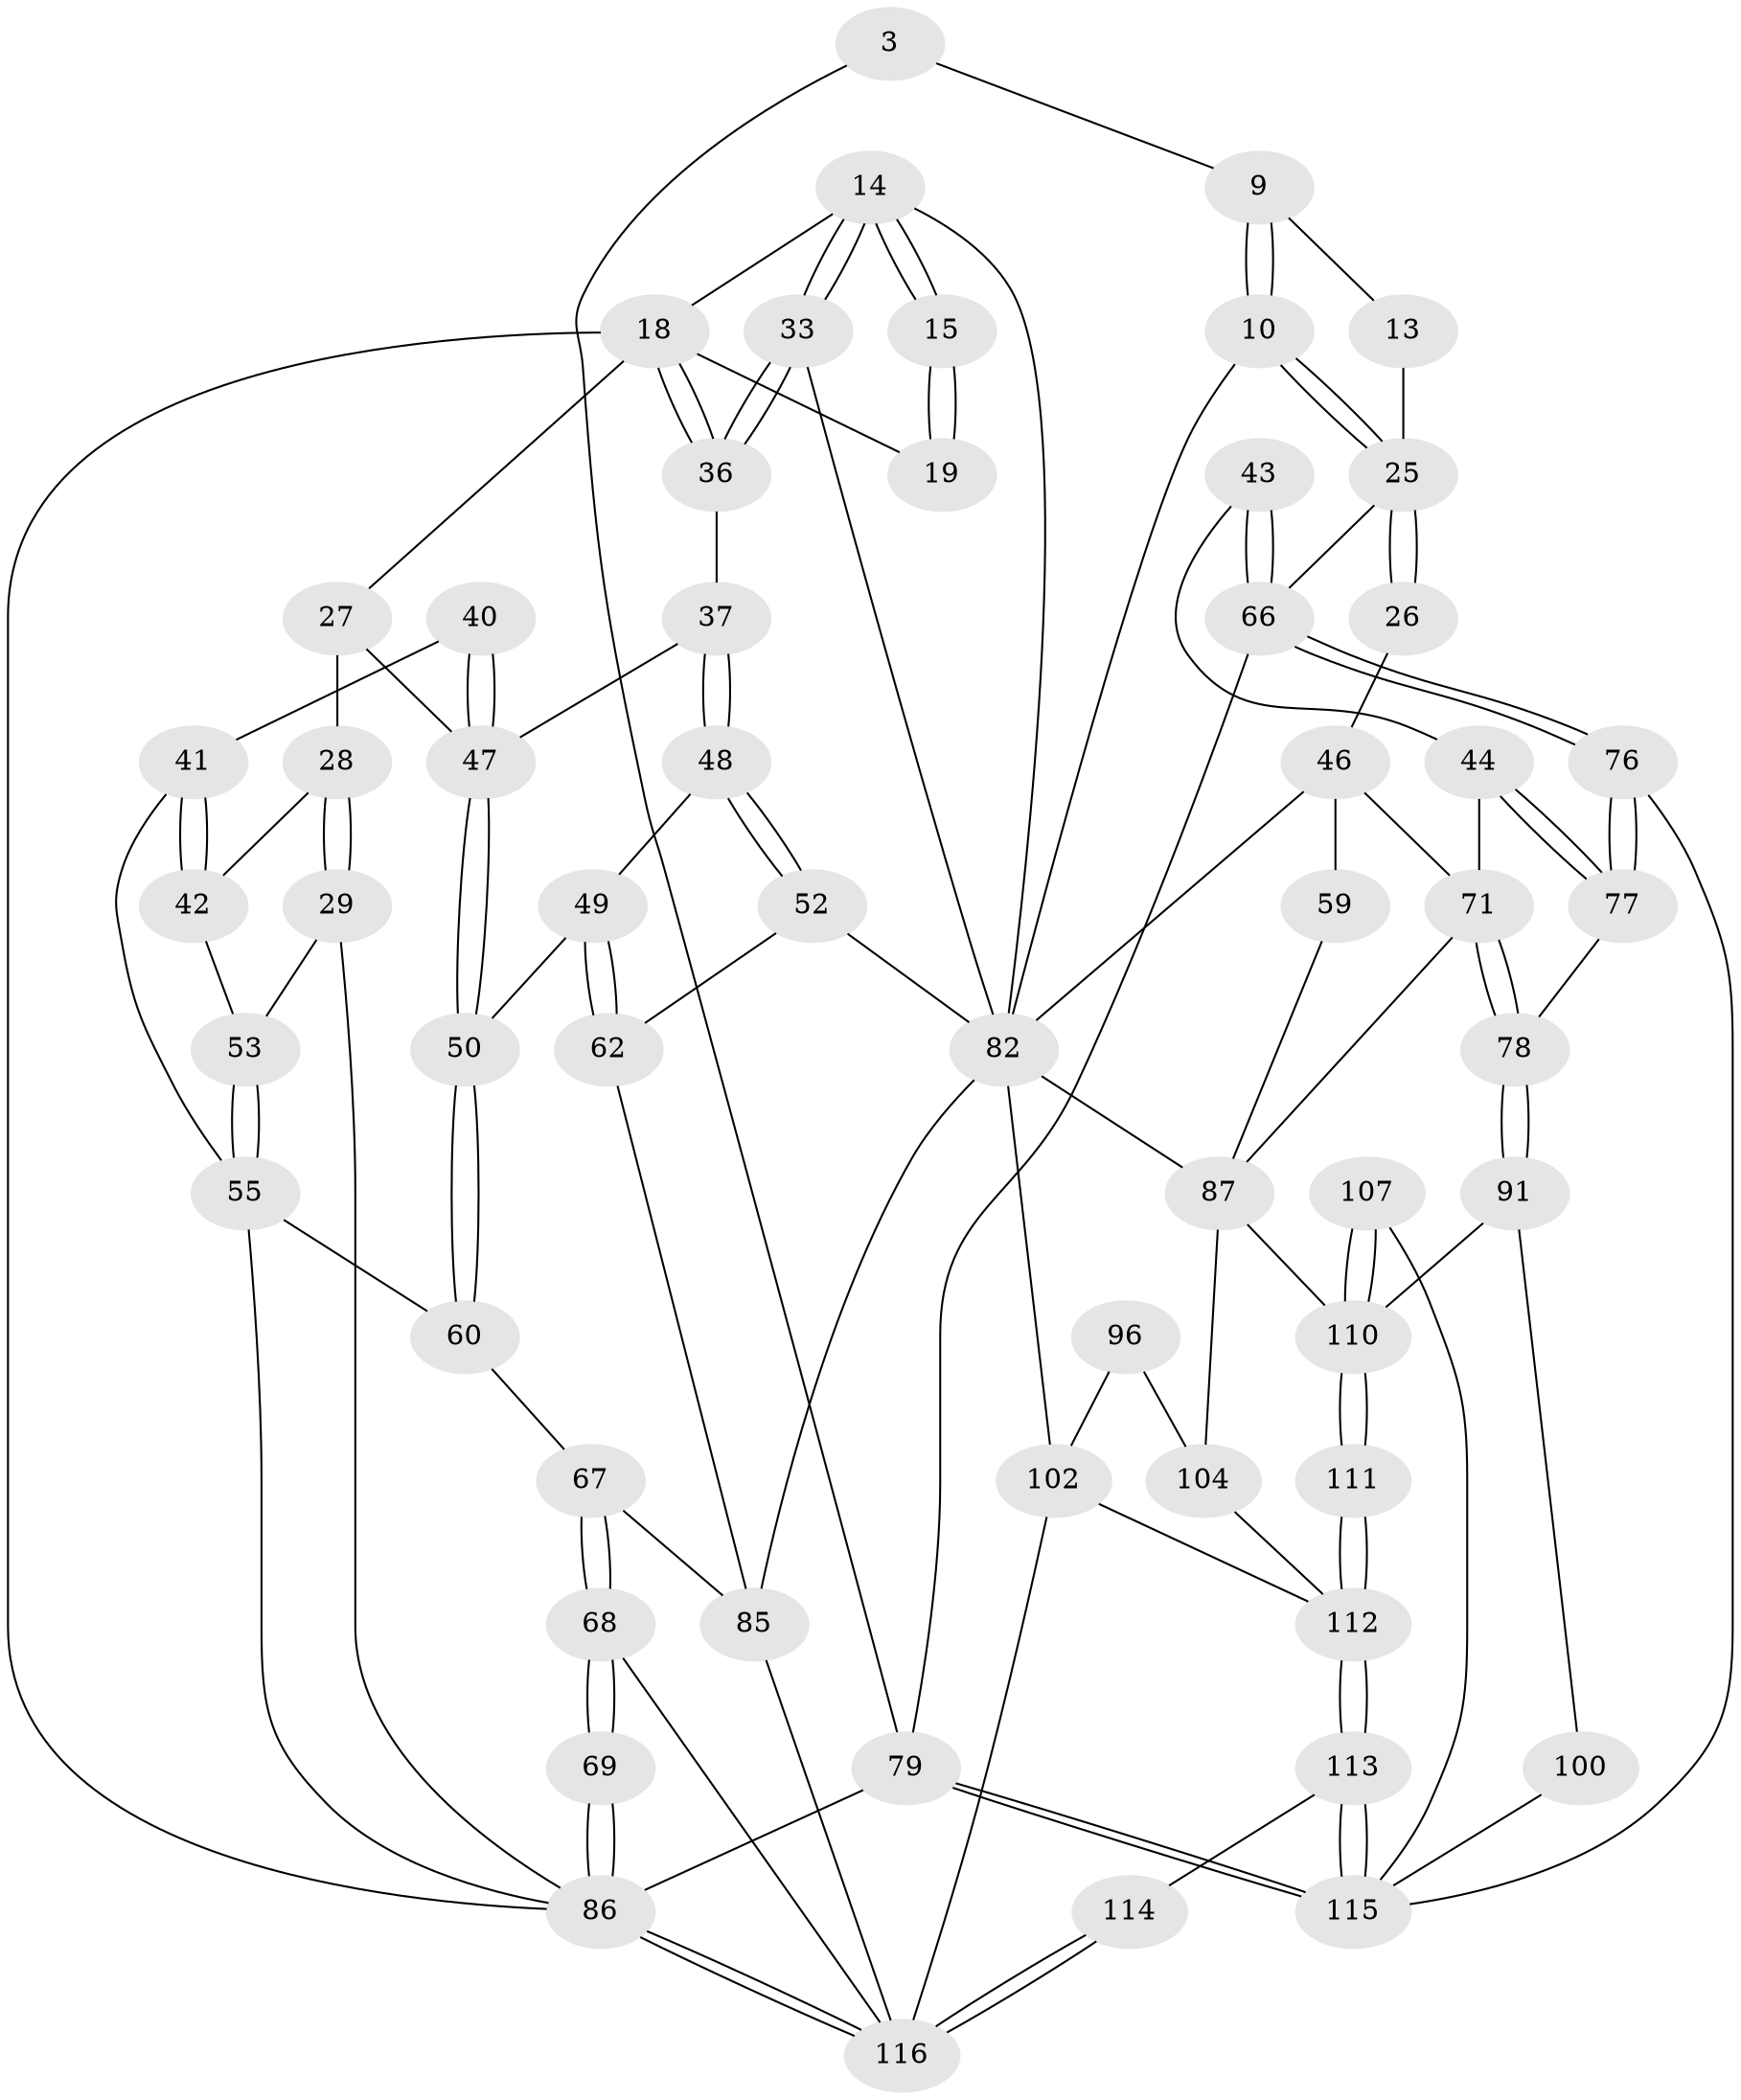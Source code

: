 // original degree distribution, {3: 0.02586206896551724, 6: 0.2413793103448276, 4: 0.2413793103448276, 5: 0.49137931034482757}
// Generated by graph-tools (version 1.1) at 2025/06/03/04/25 22:06:16]
// undirected, 58 vertices, 128 edges
graph export_dot {
graph [start="1"]
  node [color=gray90,style=filled];
  3 [pos="+1+0"];
  9 [pos="+0.7227021707852955+0",super="+1+2"];
  10 [pos="+0.668909456270848+0.14637560517928366"];
  13 [pos="+0.7793151361235385+0.1269577272796202"];
  14 [pos="+0.47544673138437055+0.2039017254252223",super="+12"];
  15 [pos="+0.46338139622901753+0.18343992490357325"];
  18 [pos="+0.2686856621895737+0.15278733868940325",super="+17"];
  19 [pos="+0.2837567145989756+0.13382475640758404",super="+16"];
  25 [pos="+0.7781964887182069+0.19075689164339035",super="+20+24"];
  26 [pos="+0.7903472628814937+0.20841407325630967"];
  27 [pos="+0.11936883873219267+0.1898947106578435"];
  28 [pos="+0.07224957055022821+0.21470373977394921"];
  29 [pos="+0+0.2722297821953534"];
  33 [pos="+0.4626286484542874+0.2571636820238497"];
  36 [pos="+0.28011764158727875+0.18451491510410792"];
  37 [pos="+0.26249108702412616+0.2852366646908154"];
  40 [pos="+0.12763680373101172+0.3229851694088903"];
  41 [pos="+0.10831237296769977+0.33122793114223714"];
  42 [pos="+0.08429960685297412+0.3266660217149279"];
  43 [pos="+0.9160283047843704+0.4008801974226852"];
  44 [pos="+0.8979321862195181+0.4086947248524876"];
  46 [pos="+0.7932647144976179+0.4019927637116429",super="+35"];
  47 [pos="+0.1905722626971818+0.34970634953896185",super="+38+39"];
  48 [pos="+0.3205789833160247+0.3294408787521202"];
  49 [pos="+0.2115649093015051+0.4091599458839367"];
  50 [pos="+0.19958731792106527+0.40637446939505123"];
  52 [pos="+0.4174159605576509+0.38660699575598784"];
  53 [pos="+0.04608438647404297+0.3251851969512324"];
  55 [pos="+0.051488426190589624+0.43829715234011446",super="+54"];
  59 [pos="+0.7416768134265671+0.4059034813991597",super="+56"];
  60 [pos="+0.14029107698864138+0.47786103864505497"];
  62 [pos="+0.31554055616194837+0.44922559880286295"];
  66 [pos="+1+0.4256791689914186",super="+22+23"];
  67 [pos="+0.13709325637371197+0.5670470736254387",super="+65"];
  68 [pos="+0+0.6831641864971233"];
  69 [pos="+0+0.6766071093809902"];
  71 [pos="+0.7996181576215626+0.5873557544067934",super="+45"];
  76 [pos="+1+0.5702101302749969"];
  77 [pos="+0.921892994633032+0.619287255277947"];
  78 [pos="+0.8901464006154316+0.6437741493752973"];
  79 [pos="+1+1",super="+4"];
  82 [pos="+0.5796519121798386+0.5810232985566459",super="+75"];
  85 [pos="+0.2294641898454359+0.6618432772093941",super="+84+64"];
  86 [pos="+0+1",super="+5+61"];
  87 [pos="+0.7134154458207943+0.7234167694733136",super="+72+73+70+57"];
  91 [pos="+0.8832242937426961+0.7001176122564033"];
  96 [pos="+0.5651868051100761+0.7338072030192262",super="+89"];
  100 [pos="+0.9020762480286986+0.7102767037760251"];
  102 [pos="+0.548797312612644+0.8049270503327423",super="+97+94+90"];
  104 [pos="+0.6798600181320763+0.7434659473356715",super="+88"];
  107 [pos="+0.8458695227241633+0.7894199926807437"];
  110 [pos="+0.7189653308812557+0.8843391043803893",super="+93+92"];
  111 [pos="+0.7057765844672658+0.9138595237665278"];
  112 [pos="+0.7005591571179218+0.9297084839260655",super="+109+108"];
  113 [pos="+0.7161897541038287+1"];
  114 [pos="+0.42046358775039855+1"];
  115 [pos="+0.9786150944950037+1",super="+106+105"];
  116 [pos="+0.027404179977952452+1",super="+101+99+103"];
  3 -- 9;
  3 -- 79;
  9 -- 10;
  9 -- 10;
  9 -- 13 [weight=2];
  10 -- 25;
  10 -- 25;
  10 -- 82;
  13 -- 25;
  14 -- 15;
  14 -- 15;
  14 -- 33;
  14 -- 33;
  14 -- 82;
  14 -- 18;
  15 -- 19 [weight=2];
  15 -- 19;
  18 -- 19 [weight=2];
  18 -- 36;
  18 -- 36;
  18 -- 86;
  18 -- 27;
  25 -- 26 [weight=2];
  25 -- 26;
  25 -- 66;
  26 -- 46;
  27 -- 28;
  27 -- 47;
  28 -- 29;
  28 -- 29;
  28 -- 42;
  29 -- 53;
  29 -- 86;
  33 -- 36;
  33 -- 36;
  33 -- 82;
  36 -- 37;
  37 -- 48;
  37 -- 48;
  37 -- 47;
  40 -- 41;
  40 -- 47 [weight=2];
  40 -- 47;
  41 -- 42;
  41 -- 42;
  41 -- 55;
  42 -- 53;
  43 -- 44;
  43 -- 66 [weight=2];
  43 -- 66;
  44 -- 77;
  44 -- 77;
  44 -- 71;
  46 -- 59 [weight=2];
  46 -- 82;
  46 -- 71;
  47 -- 50;
  47 -- 50;
  48 -- 49;
  48 -- 52;
  48 -- 52;
  49 -- 50;
  49 -- 62;
  49 -- 62;
  50 -- 60;
  50 -- 60;
  52 -- 62;
  52 -- 82;
  53 -- 55;
  53 -- 55;
  55 -- 86;
  55 -- 60;
  59 -- 87 [weight=2];
  60 -- 67;
  62 -- 85;
  66 -- 76;
  66 -- 76;
  66 -- 79;
  67 -- 68;
  67 -- 68;
  67 -- 85 [weight=2];
  68 -- 69;
  68 -- 69;
  68 -- 116;
  69 -- 86 [weight=2];
  69 -- 86;
  71 -- 78;
  71 -- 78;
  71 -- 87;
  76 -- 77;
  76 -- 77;
  76 -- 115;
  77 -- 78;
  78 -- 91;
  78 -- 91;
  79 -- 115 [weight=2];
  79 -- 115;
  79 -- 86 [weight=2];
  82 -- 87 [weight=2];
  82 -- 102;
  82 -- 85 [weight=2];
  85 -- 116 [weight=2];
  86 -- 116;
  86 -- 116;
  87 -- 104;
  87 -- 110;
  91 -- 100;
  91 -- 110;
  96 -- 104 [weight=2];
  96 -- 102 [weight=2];
  100 -- 115 [weight=2];
  102 -- 112;
  102 -- 116 [weight=2];
  104 -- 112;
  107 -- 110 [weight=2];
  107 -- 110;
  107 -- 115;
  110 -- 111;
  110 -- 111;
  111 -- 112 [weight=2];
  111 -- 112;
  112 -- 113;
  112 -- 113;
  113 -- 114;
  113 -- 115;
  113 -- 115;
  114 -- 116 [weight=2];
  114 -- 116;
}
